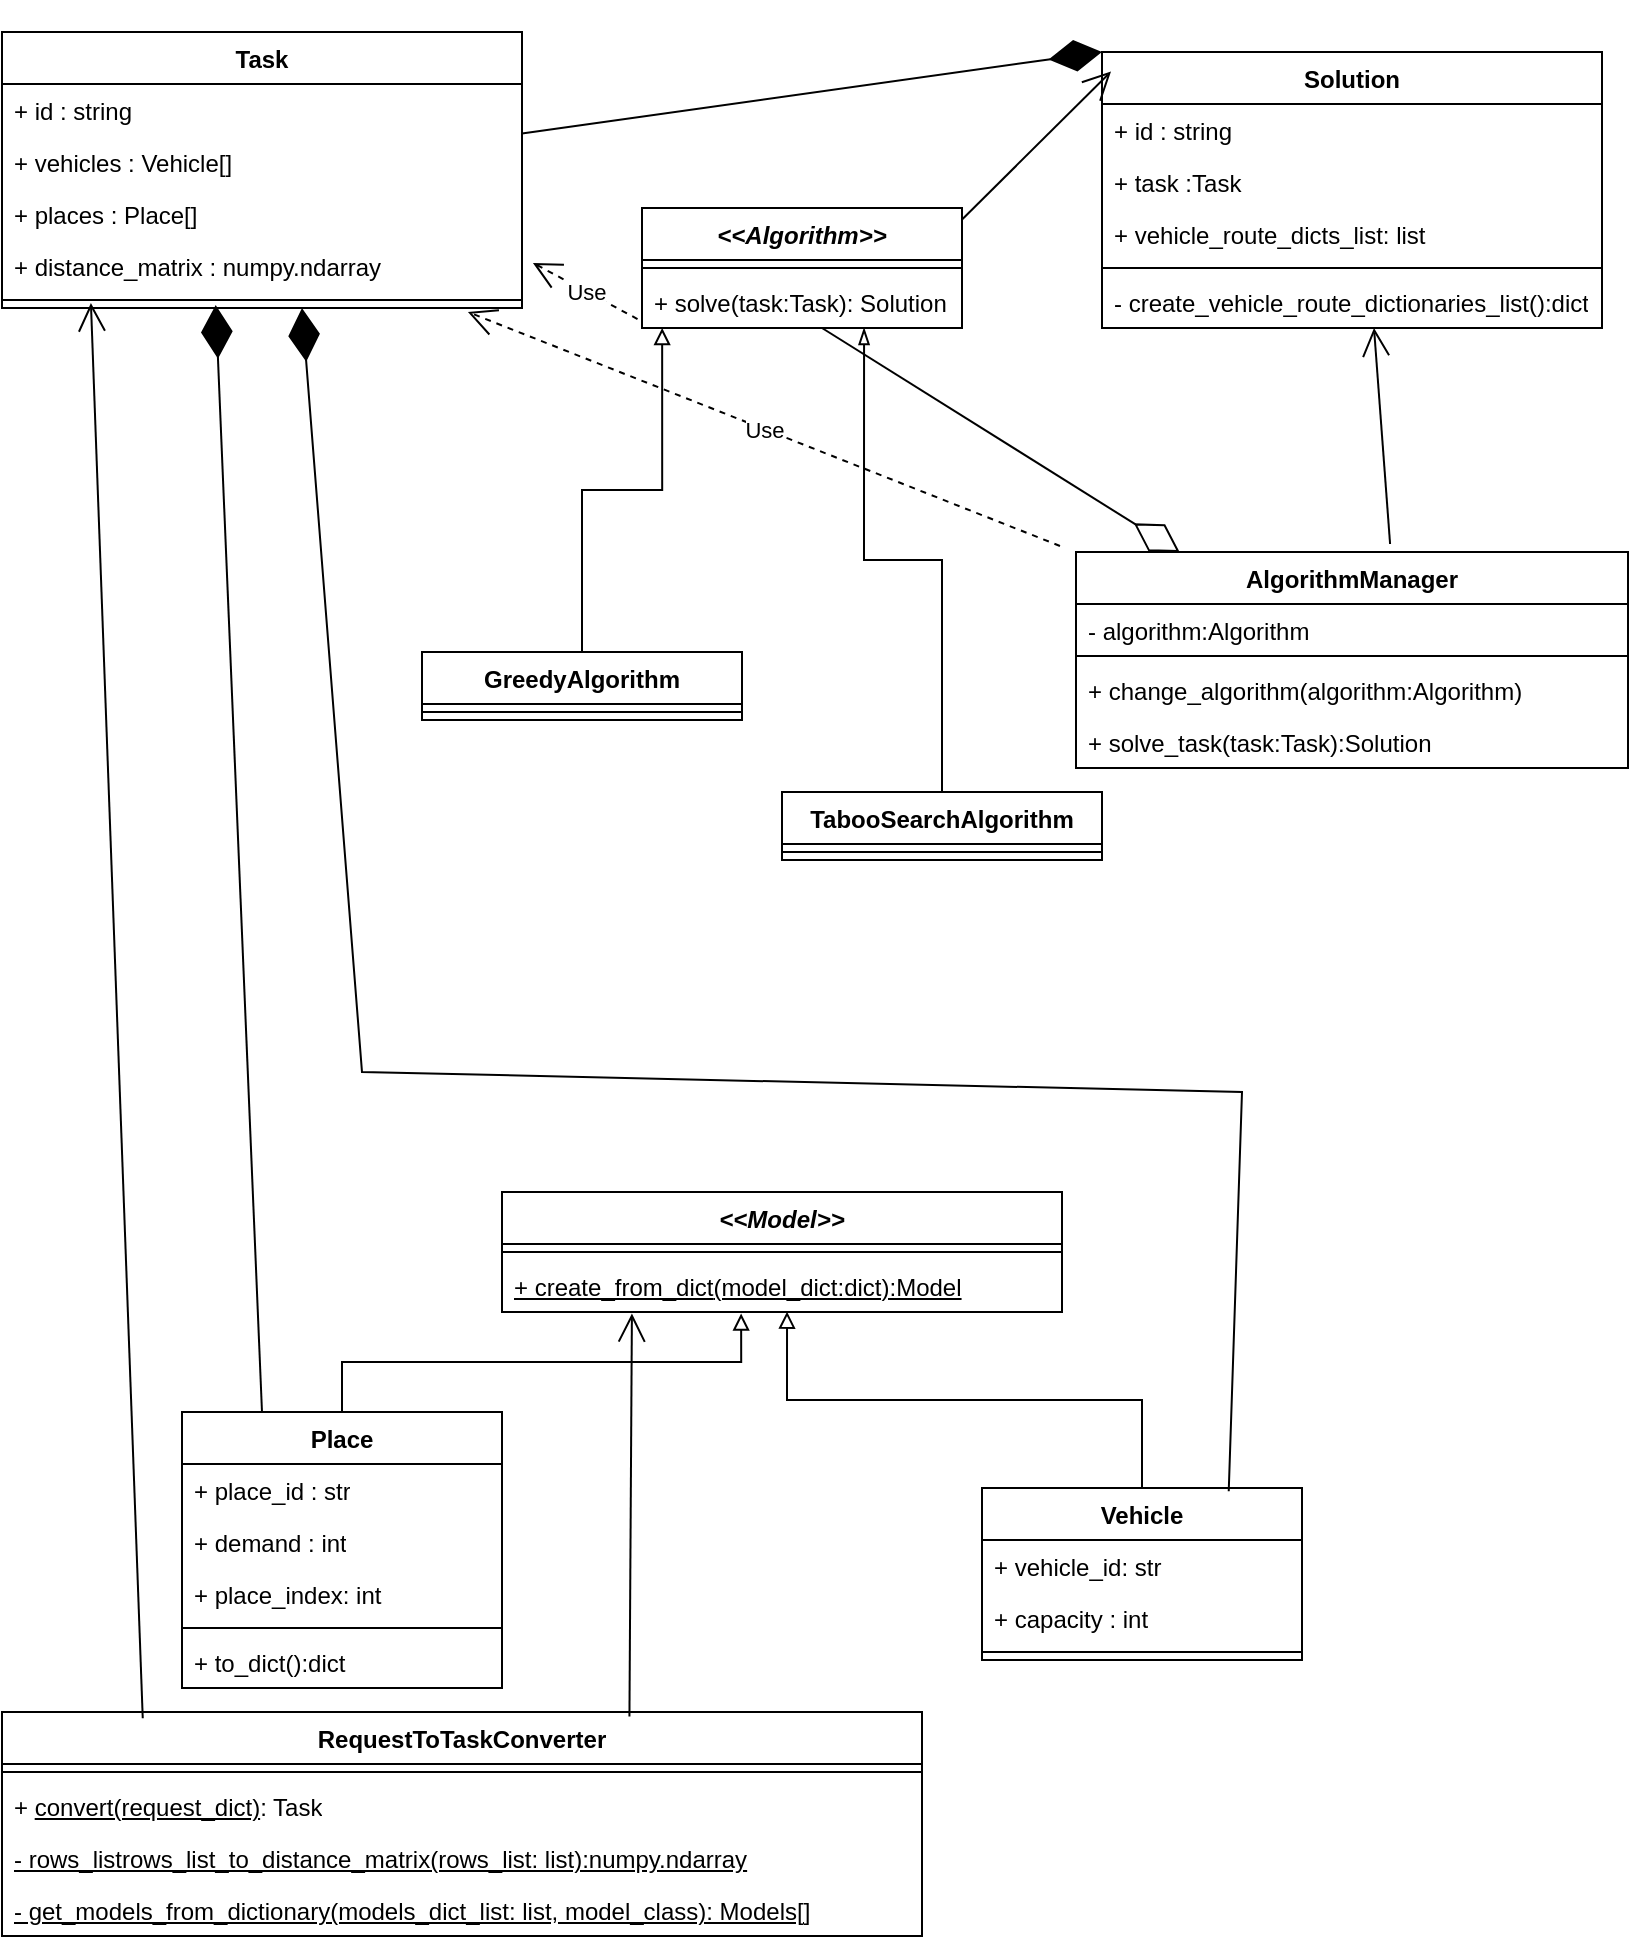 <mxfile version="22.1.0" type="device">
  <diagram id="C5RBs43oDa-KdzZeNtuy" name="Page-1">
    <mxGraphModel dx="1728" dy="952" grid="1" gridSize="10" guides="1" tooltips="1" connect="1" arrows="1" fold="1" page="1" pageScale="1" pageWidth="827" pageHeight="1169" math="0" shadow="0">
      <root>
        <mxCell id="WIyWlLk6GJQsqaUBKTNV-0" />
        <mxCell id="WIyWlLk6GJQsqaUBKTNV-1" parent="WIyWlLk6GJQsqaUBKTNV-0" />
        <mxCell id="ZNwtSntHQTM8tFekepwN-6" value="RequestToTaskConverter" style="swimlane;fontStyle=1;align=center;verticalAlign=top;childLayout=stackLayout;horizontal=1;startSize=26;horizontalStack=0;resizeParent=1;resizeParentMax=0;resizeLast=0;collapsible=1;marginBottom=0;whiteSpace=wrap;html=1;" parent="WIyWlLk6GJQsqaUBKTNV-1" vertex="1">
          <mxGeometry y="860" width="460" height="112" as="geometry" />
        </mxCell>
        <mxCell id="ZNwtSntHQTM8tFekepwN-8" value="" style="line;strokeWidth=1;fillColor=none;align=left;verticalAlign=middle;spacingTop=-1;spacingLeft=3;spacingRight=3;rotatable=0;labelPosition=right;points=[];portConstraint=eastwest;strokeColor=inherit;" parent="ZNwtSntHQTM8tFekepwN-6" vertex="1">
          <mxGeometry y="26" width="460" height="8" as="geometry" />
        </mxCell>
        <mxCell id="ZNwtSntHQTM8tFekepwN-9" value="+&amp;nbsp;&lt;u&gt;convert(request_dict)&lt;/u&gt;: Task" style="text;strokeColor=none;fillColor=none;align=left;verticalAlign=top;spacingLeft=4;spacingRight=4;overflow=hidden;rotatable=0;points=[[0,0.5],[1,0.5]];portConstraint=eastwest;whiteSpace=wrap;html=1;" parent="ZNwtSntHQTM8tFekepwN-6" vertex="1">
          <mxGeometry y="34" width="460" height="26" as="geometry" />
        </mxCell>
        <mxCell id="OwGE5uDpL6uRkiFubHoD-37" value="&lt;u&gt;-&amp;nbsp;rows_listrows_list_to_distance_matrix(rows_list: list):numpy.ndarray&lt;/u&gt;" style="text;strokeColor=none;fillColor=none;align=left;verticalAlign=top;spacingLeft=4;spacingRight=4;overflow=hidden;rotatable=0;points=[[0,0.5],[1,0.5]];portConstraint=eastwest;whiteSpace=wrap;html=1;" vertex="1" parent="ZNwtSntHQTM8tFekepwN-6">
          <mxGeometry y="60" width="460" height="26" as="geometry" />
        </mxCell>
        <mxCell id="OwGE5uDpL6uRkiFubHoD-36" value="&lt;u&gt;-&amp;nbsp;get_models_from_dictionary(models_dict_list: list, model_class): Models[]&lt;/u&gt;" style="text;strokeColor=none;fillColor=none;align=left;verticalAlign=top;spacingLeft=4;spacingRight=4;overflow=hidden;rotatable=0;points=[[0,0.5],[1,0.5]];portConstraint=eastwest;whiteSpace=wrap;html=1;" vertex="1" parent="ZNwtSntHQTM8tFekepwN-6">
          <mxGeometry y="86" width="460" height="26" as="geometry" />
        </mxCell>
        <mxCell id="ZNwtSntHQTM8tFekepwN-14" value="Task" style="swimlane;fontStyle=1;align=center;verticalAlign=top;childLayout=stackLayout;horizontal=1;startSize=26;horizontalStack=0;resizeParent=1;resizeParentMax=0;resizeLast=0;collapsible=1;marginBottom=0;whiteSpace=wrap;html=1;" parent="WIyWlLk6GJQsqaUBKTNV-1" vertex="1">
          <mxGeometry y="20" width="260" height="138" as="geometry" />
        </mxCell>
        <mxCell id="OwGE5uDpL6uRkiFubHoD-13" value="+ id : string" style="text;strokeColor=none;fillColor=none;align=left;verticalAlign=top;spacingLeft=4;spacingRight=4;overflow=hidden;rotatable=0;points=[[0,0.5],[1,0.5]];portConstraint=eastwest;whiteSpace=wrap;html=1;" vertex="1" parent="ZNwtSntHQTM8tFekepwN-14">
          <mxGeometry y="26" width="260" height="26" as="geometry" />
        </mxCell>
        <mxCell id="OwGE5uDpL6uRkiFubHoD-14" value="+ vehicles : Vehicle[]" style="text;strokeColor=none;fillColor=none;align=left;verticalAlign=top;spacingLeft=4;spacingRight=4;overflow=hidden;rotatable=0;points=[[0,0.5],[1,0.5]];portConstraint=eastwest;whiteSpace=wrap;html=1;" vertex="1" parent="ZNwtSntHQTM8tFekepwN-14">
          <mxGeometry y="52" width="260" height="26" as="geometry" />
        </mxCell>
        <mxCell id="OwGE5uDpL6uRkiFubHoD-12" value="+ places : Place[]" style="text;strokeColor=none;fillColor=none;align=left;verticalAlign=top;spacingLeft=4;spacingRight=4;overflow=hidden;rotatable=0;points=[[0,0.5],[1,0.5]];portConstraint=eastwest;whiteSpace=wrap;html=1;" vertex="1" parent="ZNwtSntHQTM8tFekepwN-14">
          <mxGeometry y="78" width="260" height="26" as="geometry" />
        </mxCell>
        <mxCell id="ZNwtSntHQTM8tFekepwN-15" value="+ distance_matrix :&amp;nbsp;numpy.ndarray" style="text;strokeColor=none;fillColor=none;align=left;verticalAlign=top;spacingLeft=4;spacingRight=4;overflow=hidden;rotatable=0;points=[[0,0.5],[1,0.5]];portConstraint=eastwest;whiteSpace=wrap;html=1;" parent="ZNwtSntHQTM8tFekepwN-14" vertex="1">
          <mxGeometry y="104" width="260" height="26" as="geometry" />
        </mxCell>
        <mxCell id="ZNwtSntHQTM8tFekepwN-16" value="" style="line;strokeWidth=1;fillColor=none;align=left;verticalAlign=middle;spacingTop=-1;spacingLeft=3;spacingRight=3;rotatable=0;labelPosition=right;points=[];portConstraint=eastwest;strokeColor=inherit;" parent="ZNwtSntHQTM8tFekepwN-14" vertex="1">
          <mxGeometry y="130" width="260" height="8" as="geometry" />
        </mxCell>
        <mxCell id="ZNwtSntHQTM8tFekepwN-18" value="&lt;i&gt;&amp;lt;&amp;lt;Algorithm&amp;gt;&amp;gt;&lt;/i&gt;" style="swimlane;fontStyle=1;align=center;verticalAlign=top;childLayout=stackLayout;horizontal=1;startSize=26;horizontalStack=0;resizeParent=1;resizeParentMax=0;resizeLast=0;collapsible=1;marginBottom=0;whiteSpace=wrap;html=1;" parent="WIyWlLk6GJQsqaUBKTNV-1" vertex="1">
          <mxGeometry x="320" y="108" width="160" height="60" as="geometry" />
        </mxCell>
        <mxCell id="ZNwtSntHQTM8tFekepwN-20" value="" style="line;strokeWidth=1;fillColor=none;align=left;verticalAlign=middle;spacingTop=-1;spacingLeft=3;spacingRight=3;rotatable=0;labelPosition=right;points=[];portConstraint=eastwest;strokeColor=inherit;" parent="ZNwtSntHQTM8tFekepwN-18" vertex="1">
          <mxGeometry y="26" width="160" height="8" as="geometry" />
        </mxCell>
        <mxCell id="ZNwtSntHQTM8tFekepwN-21" value="+ solve(task:Task): Solution" style="text;strokeColor=none;fillColor=none;align=left;verticalAlign=top;spacingLeft=4;spacingRight=4;overflow=hidden;rotatable=0;points=[[0,0.5],[1,0.5]];portConstraint=eastwest;whiteSpace=wrap;html=1;" parent="ZNwtSntHQTM8tFekepwN-18" vertex="1">
          <mxGeometry y="34" width="160" height="26" as="geometry" />
        </mxCell>
        <mxCell id="ZNwtSntHQTM8tFekepwN-22" value="Solution" style="swimlane;fontStyle=1;align=center;verticalAlign=top;childLayout=stackLayout;horizontal=1;startSize=26;horizontalStack=0;resizeParent=1;resizeParentMax=0;resizeLast=0;collapsible=1;marginBottom=0;whiteSpace=wrap;html=1;" parent="WIyWlLk6GJQsqaUBKTNV-1" vertex="1">
          <mxGeometry x="550" y="30" width="250" height="138" as="geometry" />
        </mxCell>
        <mxCell id="OwGE5uDpL6uRkiFubHoD-2" value="+ id : string" style="text;strokeColor=none;fillColor=none;align=left;verticalAlign=top;spacingLeft=4;spacingRight=4;overflow=hidden;rotatable=0;points=[[0,0.5],[1,0.5]];portConstraint=eastwest;whiteSpace=wrap;html=1;" vertex="1" parent="ZNwtSntHQTM8tFekepwN-22">
          <mxGeometry y="26" width="250" height="26" as="geometry" />
        </mxCell>
        <mxCell id="ZNwtSntHQTM8tFekepwN-23" value="+ task :Task" style="text;strokeColor=none;fillColor=none;align=left;verticalAlign=top;spacingLeft=4;spacingRight=4;overflow=hidden;rotatable=0;points=[[0,0.5],[1,0.5]];portConstraint=eastwest;whiteSpace=wrap;html=1;" parent="ZNwtSntHQTM8tFekepwN-22" vertex="1">
          <mxGeometry y="52" width="250" height="26" as="geometry" />
        </mxCell>
        <mxCell id="OwGE5uDpL6uRkiFubHoD-3" value="+ vehicle_route_dicts_list: list" style="text;strokeColor=none;fillColor=none;align=left;verticalAlign=top;spacingLeft=4;spacingRight=4;overflow=hidden;rotatable=0;points=[[0,0.5],[1,0.5]];portConstraint=eastwest;whiteSpace=wrap;html=1;" vertex="1" parent="ZNwtSntHQTM8tFekepwN-22">
          <mxGeometry y="78" width="250" height="26" as="geometry" />
        </mxCell>
        <mxCell id="ZNwtSntHQTM8tFekepwN-24" value="" style="line;strokeWidth=1;fillColor=none;align=left;verticalAlign=middle;spacingTop=-1;spacingLeft=3;spacingRight=3;rotatable=0;labelPosition=right;points=[];portConstraint=eastwest;strokeColor=inherit;" parent="ZNwtSntHQTM8tFekepwN-22" vertex="1">
          <mxGeometry y="104" width="250" height="8" as="geometry" />
        </mxCell>
        <mxCell id="OwGE5uDpL6uRkiFubHoD-6" value="- create_vehicle_route_dictionaries_list():dict" style="text;strokeColor=none;fillColor=none;align=left;verticalAlign=top;spacingLeft=4;spacingRight=4;overflow=hidden;rotatable=0;points=[[0,0.5],[1,0.5]];portConstraint=eastwest;whiteSpace=wrap;html=1;" vertex="1" parent="ZNwtSntHQTM8tFekepwN-22">
          <mxGeometry y="112" width="250" height="26" as="geometry" />
        </mxCell>
        <mxCell id="OwGE5uDpL6uRkiFubHoD-1" value="Use" style="endArrow=open;endSize=12;dashed=1;html=1;rounded=0;entryX=1.021;entryY=0.44;entryDx=0;entryDy=0;entryPerimeter=0;exitX=-0.014;exitY=0.828;exitDx=0;exitDy=0;exitPerimeter=0;" edge="1" parent="WIyWlLk6GJQsqaUBKTNV-1" source="ZNwtSntHQTM8tFekepwN-21" target="ZNwtSntHQTM8tFekepwN-15">
          <mxGeometry width="160" relative="1" as="geometry">
            <mxPoint x="490" y="112" as="sourcePoint" />
            <mxPoint x="666" y="85" as="targetPoint" />
          </mxGeometry>
        </mxCell>
        <mxCell id="OwGE5uDpL6uRkiFubHoD-8" value="" style="endArrow=diamondThin;endFill=1;endSize=24;html=1;rounded=0;entryX=0;entryY=0;entryDx=0;entryDy=0;" edge="1" parent="WIyWlLk6GJQsqaUBKTNV-1" source="ZNwtSntHQTM8tFekepwN-14" target="ZNwtSntHQTM8tFekepwN-22">
          <mxGeometry width="160" relative="1" as="geometry">
            <mxPoint x="380" y="40" as="sourcePoint" />
            <mxPoint x="540" y="40" as="targetPoint" />
          </mxGeometry>
        </mxCell>
        <mxCell id="OwGE5uDpL6uRkiFubHoD-15" value="&lt;i&gt;&amp;lt;&amp;lt;Model&amp;gt;&amp;gt;&lt;/i&gt;" style="swimlane;fontStyle=1;align=center;verticalAlign=top;childLayout=stackLayout;horizontal=1;startSize=26;horizontalStack=0;resizeParent=1;resizeParentMax=0;resizeLast=0;collapsible=1;marginBottom=0;whiteSpace=wrap;html=1;" vertex="1" parent="WIyWlLk6GJQsqaUBKTNV-1">
          <mxGeometry x="250" y="600" width="280" height="60" as="geometry" />
        </mxCell>
        <mxCell id="OwGE5uDpL6uRkiFubHoD-16" value="" style="line;strokeWidth=1;fillColor=none;align=left;verticalAlign=middle;spacingTop=-1;spacingLeft=3;spacingRight=3;rotatable=0;labelPosition=right;points=[];portConstraint=eastwest;strokeColor=inherit;" vertex="1" parent="OwGE5uDpL6uRkiFubHoD-15">
          <mxGeometry y="26" width="280" height="8" as="geometry" />
        </mxCell>
        <mxCell id="OwGE5uDpL6uRkiFubHoD-17" value="&lt;u&gt;+&amp;nbsp;create_from_dict&lt;span style=&quot;background-color: initial;&quot;&gt;(model_dict:dict):Model&lt;/span&gt;&lt;/u&gt;" style="text;strokeColor=none;fillColor=none;align=left;verticalAlign=top;spacingLeft=4;spacingRight=4;overflow=hidden;rotatable=0;points=[[0,0.5],[1,0.5]];portConstraint=eastwest;whiteSpace=wrap;html=1;" vertex="1" parent="OwGE5uDpL6uRkiFubHoD-15">
          <mxGeometry y="34" width="280" height="26" as="geometry" />
        </mxCell>
        <mxCell id="OwGE5uDpL6uRkiFubHoD-18" value="Place" style="swimlane;fontStyle=1;align=center;verticalAlign=top;childLayout=stackLayout;horizontal=1;startSize=26;horizontalStack=0;resizeParent=1;resizeParentMax=0;resizeLast=0;collapsible=1;marginBottom=0;whiteSpace=wrap;html=1;" vertex="1" parent="WIyWlLk6GJQsqaUBKTNV-1">
          <mxGeometry x="90" y="710" width="160" height="138" as="geometry" />
        </mxCell>
        <mxCell id="OwGE5uDpL6uRkiFubHoD-19" value="+ place_id : str" style="text;strokeColor=none;fillColor=none;align=left;verticalAlign=top;spacingLeft=4;spacingRight=4;overflow=hidden;rotatable=0;points=[[0,0.5],[1,0.5]];portConstraint=eastwest;whiteSpace=wrap;html=1;" vertex="1" parent="OwGE5uDpL6uRkiFubHoD-18">
          <mxGeometry y="26" width="160" height="26" as="geometry" />
        </mxCell>
        <mxCell id="OwGE5uDpL6uRkiFubHoD-23" value="+ demand : int" style="text;strokeColor=none;fillColor=none;align=left;verticalAlign=top;spacingLeft=4;spacingRight=4;overflow=hidden;rotatable=0;points=[[0,0.5],[1,0.5]];portConstraint=eastwest;whiteSpace=wrap;html=1;" vertex="1" parent="OwGE5uDpL6uRkiFubHoD-18">
          <mxGeometry y="52" width="160" height="26" as="geometry" />
        </mxCell>
        <mxCell id="OwGE5uDpL6uRkiFubHoD-22" value="+&amp;nbsp;place_index: int" style="text;strokeColor=none;fillColor=none;align=left;verticalAlign=top;spacingLeft=4;spacingRight=4;overflow=hidden;rotatable=0;points=[[0,0.5],[1,0.5]];portConstraint=eastwest;whiteSpace=wrap;html=1;" vertex="1" parent="OwGE5uDpL6uRkiFubHoD-18">
          <mxGeometry y="78" width="160" height="26" as="geometry" />
        </mxCell>
        <mxCell id="OwGE5uDpL6uRkiFubHoD-20" value="" style="line;strokeWidth=1;fillColor=none;align=left;verticalAlign=middle;spacingTop=-1;spacingLeft=3;spacingRight=3;rotatable=0;labelPosition=right;points=[];portConstraint=eastwest;strokeColor=inherit;" vertex="1" parent="OwGE5uDpL6uRkiFubHoD-18">
          <mxGeometry y="104" width="160" height="8" as="geometry" />
        </mxCell>
        <mxCell id="OwGE5uDpL6uRkiFubHoD-21" value="+ to_dict():dict" style="text;strokeColor=none;fillColor=none;align=left;verticalAlign=top;spacingLeft=4;spacingRight=4;overflow=hidden;rotatable=0;points=[[0,0.5],[1,0.5]];portConstraint=eastwest;whiteSpace=wrap;html=1;" vertex="1" parent="OwGE5uDpL6uRkiFubHoD-18">
          <mxGeometry y="112" width="160" height="26" as="geometry" />
        </mxCell>
        <mxCell id="OwGE5uDpL6uRkiFubHoD-26" value="Vehicle" style="swimlane;fontStyle=1;align=center;verticalAlign=top;childLayout=stackLayout;horizontal=1;startSize=26;horizontalStack=0;resizeParent=1;resizeParentMax=0;resizeLast=0;collapsible=1;marginBottom=0;whiteSpace=wrap;html=1;" vertex="1" parent="WIyWlLk6GJQsqaUBKTNV-1">
          <mxGeometry x="490" y="748" width="160" height="86" as="geometry" />
        </mxCell>
        <mxCell id="OwGE5uDpL6uRkiFubHoD-27" value="+&amp;nbsp;vehicle_id: str" style="text;strokeColor=none;fillColor=none;align=left;verticalAlign=top;spacingLeft=4;spacingRight=4;overflow=hidden;rotatable=0;points=[[0,0.5],[1,0.5]];portConstraint=eastwest;whiteSpace=wrap;html=1;" vertex="1" parent="OwGE5uDpL6uRkiFubHoD-26">
          <mxGeometry y="26" width="160" height="26" as="geometry" />
        </mxCell>
        <mxCell id="OwGE5uDpL6uRkiFubHoD-28" value="+ capacity : int" style="text;strokeColor=none;fillColor=none;align=left;verticalAlign=top;spacingLeft=4;spacingRight=4;overflow=hidden;rotatable=0;points=[[0,0.5],[1,0.5]];portConstraint=eastwest;whiteSpace=wrap;html=1;" vertex="1" parent="OwGE5uDpL6uRkiFubHoD-26">
          <mxGeometry y="52" width="160" height="26" as="geometry" />
        </mxCell>
        <mxCell id="OwGE5uDpL6uRkiFubHoD-30" value="" style="line;strokeWidth=1;fillColor=none;align=left;verticalAlign=middle;spacingTop=-1;spacingLeft=3;spacingRight=3;rotatable=0;labelPosition=right;points=[];portConstraint=eastwest;strokeColor=inherit;" vertex="1" parent="OwGE5uDpL6uRkiFubHoD-26">
          <mxGeometry y="78" width="160" height="8" as="geometry" />
        </mxCell>
        <mxCell id="OwGE5uDpL6uRkiFubHoD-32" style="edgeStyle=orthogonalEdgeStyle;rounded=0;orthogonalLoop=1;jettySize=auto;html=1;entryX=0.427;entryY=1.029;entryDx=0;entryDy=0;entryPerimeter=0;endArrow=block;endFill=0;" edge="1" parent="WIyWlLk6GJQsqaUBKTNV-1" source="OwGE5uDpL6uRkiFubHoD-18" target="OwGE5uDpL6uRkiFubHoD-17">
          <mxGeometry relative="1" as="geometry" />
        </mxCell>
        <mxCell id="OwGE5uDpL6uRkiFubHoD-33" style="edgeStyle=orthogonalEdgeStyle;rounded=0;orthogonalLoop=1;jettySize=auto;html=1;entryX=0.509;entryY=0.993;entryDx=0;entryDy=0;entryPerimeter=0;endArrow=block;endFill=0;" edge="1" parent="WIyWlLk6GJQsqaUBKTNV-1" source="OwGE5uDpL6uRkiFubHoD-26" target="OwGE5uDpL6uRkiFubHoD-17">
          <mxGeometry relative="1" as="geometry" />
        </mxCell>
        <mxCell id="OwGE5uDpL6uRkiFubHoD-34" value="" style="endArrow=diamondThin;endFill=1;endSize=24;html=1;rounded=0;entryX=0.411;entryY=0.81;entryDx=0;entryDy=0;entryPerimeter=0;exitX=0.25;exitY=0;exitDx=0;exitDy=0;" edge="1" parent="WIyWlLk6GJQsqaUBKTNV-1" source="OwGE5uDpL6uRkiFubHoD-18" target="ZNwtSntHQTM8tFekepwN-16">
          <mxGeometry width="160" relative="1" as="geometry">
            <mxPoint x="170" y="690" as="sourcePoint" />
            <mxPoint x="534.24" y="60" as="targetPoint" />
          </mxGeometry>
        </mxCell>
        <mxCell id="OwGE5uDpL6uRkiFubHoD-35" value="" style="endArrow=diamondThin;endFill=1;endSize=24;html=1;rounded=0;exitX=0.771;exitY=0.019;exitDx=0;exitDy=0;exitPerimeter=0;" edge="1" parent="WIyWlLk6GJQsqaUBKTNV-1" source="OwGE5uDpL6uRkiFubHoD-26">
          <mxGeometry width="160" relative="1" as="geometry">
            <mxPoint x="882.48" y="462.688" as="sourcePoint" />
            <mxPoint x="150" y="158" as="targetPoint" />
            <Array as="points">
              <mxPoint x="620" y="550" />
              <mxPoint x="180" y="540" />
            </Array>
          </mxGeometry>
        </mxCell>
        <mxCell id="OwGE5uDpL6uRkiFubHoD-38" value="" style="endArrow=open;endFill=1;endSize=12;html=1;rounded=0;entryX=0.018;entryY=0.071;entryDx=0;entryDy=0;entryPerimeter=0;exitX=1.001;exitY=0.094;exitDx=0;exitDy=0;exitPerimeter=0;" edge="1" parent="WIyWlLk6GJQsqaUBKTNV-1" source="ZNwtSntHQTM8tFekepwN-18" target="ZNwtSntHQTM8tFekepwN-22">
          <mxGeometry width="160" relative="1" as="geometry">
            <mxPoint x="360" y="180" as="sourcePoint" />
            <mxPoint x="520" y="180" as="targetPoint" />
          </mxGeometry>
        </mxCell>
        <mxCell id="OwGE5uDpL6uRkiFubHoD-39" value="" style="endArrow=open;endFill=1;endSize=12;html=1;rounded=0;entryX=0.171;entryY=0.69;entryDx=0;entryDy=0;entryPerimeter=0;exitX=0.153;exitY=0.028;exitDx=0;exitDy=0;exitPerimeter=0;" edge="1" parent="WIyWlLk6GJQsqaUBKTNV-1" source="ZNwtSntHQTM8tFekepwN-6" target="ZNwtSntHQTM8tFekepwN-16">
          <mxGeometry width="160" relative="1" as="geometry">
            <mxPoint x="70" y="620" as="sourcePoint" />
            <mxPoint x="115" y="200" as="targetPoint" />
          </mxGeometry>
        </mxCell>
        <mxCell id="OwGE5uDpL6uRkiFubHoD-40" value="" style="endArrow=open;endFill=1;endSize=12;html=1;rounded=0;entryX=0.232;entryY=1.029;entryDx=0;entryDy=0;entryPerimeter=0;exitX=0.682;exitY=0.02;exitDx=0;exitDy=0;exitPerimeter=0;" edge="1" parent="WIyWlLk6GJQsqaUBKTNV-1" source="ZNwtSntHQTM8tFekepwN-6" target="OwGE5uDpL6uRkiFubHoD-17">
          <mxGeometry width="160" relative="1" as="geometry">
            <mxPoint x="330" y="920" as="sourcePoint" />
            <mxPoint x="490" y="920" as="targetPoint" />
          </mxGeometry>
        </mxCell>
        <mxCell id="OwGE5uDpL6uRkiFubHoD-42" value="AlgorithmManager" style="swimlane;fontStyle=1;align=center;verticalAlign=top;childLayout=stackLayout;horizontal=1;startSize=26;horizontalStack=0;resizeParent=1;resizeParentMax=0;resizeLast=0;collapsible=1;marginBottom=0;whiteSpace=wrap;html=1;" vertex="1" parent="WIyWlLk6GJQsqaUBKTNV-1">
          <mxGeometry x="537" y="280" width="276" height="108" as="geometry" />
        </mxCell>
        <mxCell id="OwGE5uDpL6uRkiFubHoD-43" value="- algorithm:Algorithm" style="text;strokeColor=none;fillColor=none;align=left;verticalAlign=top;spacingLeft=4;spacingRight=4;overflow=hidden;rotatable=0;points=[[0,0.5],[1,0.5]];portConstraint=eastwest;whiteSpace=wrap;html=1;" vertex="1" parent="OwGE5uDpL6uRkiFubHoD-42">
          <mxGeometry y="26" width="276" height="22" as="geometry" />
        </mxCell>
        <mxCell id="OwGE5uDpL6uRkiFubHoD-44" value="" style="line;strokeWidth=1;fillColor=none;align=left;verticalAlign=middle;spacingTop=-1;spacingLeft=3;spacingRight=3;rotatable=0;labelPosition=right;points=[];portConstraint=eastwest;strokeColor=inherit;" vertex="1" parent="OwGE5uDpL6uRkiFubHoD-42">
          <mxGeometry y="48" width="276" height="8" as="geometry" />
        </mxCell>
        <mxCell id="OwGE5uDpL6uRkiFubHoD-45" value="+ change_algorithm(algorithm:Algorithm)" style="text;strokeColor=none;fillColor=none;align=left;verticalAlign=top;spacingLeft=4;spacingRight=4;overflow=hidden;rotatable=0;points=[[0,0.5],[1,0.5]];portConstraint=eastwest;whiteSpace=wrap;html=1;" vertex="1" parent="OwGE5uDpL6uRkiFubHoD-42">
          <mxGeometry y="56" width="276" height="26" as="geometry" />
        </mxCell>
        <mxCell id="OwGE5uDpL6uRkiFubHoD-46" value="+&amp;nbsp;solve_task(task:Task):Solution" style="text;strokeColor=none;fillColor=none;align=left;verticalAlign=top;spacingLeft=4;spacingRight=4;overflow=hidden;rotatable=0;points=[[0,0.5],[1,0.5]];portConstraint=eastwest;whiteSpace=wrap;html=1;" vertex="1" parent="OwGE5uDpL6uRkiFubHoD-42">
          <mxGeometry y="82" width="276" height="26" as="geometry" />
        </mxCell>
        <mxCell id="OwGE5uDpL6uRkiFubHoD-47" value="" style="endArrow=diamondThin;endFill=0;endSize=24;html=1;rounded=0;" edge="1" parent="WIyWlLk6GJQsqaUBKTNV-1" target="OwGE5uDpL6uRkiFubHoD-42">
          <mxGeometry width="160" relative="1" as="geometry">
            <mxPoint x="409.999" y="168" as="sourcePoint" />
            <mxPoint x="592.302" y="353.024" as="targetPoint" />
          </mxGeometry>
        </mxCell>
        <mxCell id="OwGE5uDpL6uRkiFubHoD-48" value="" style="endArrow=open;endFill=1;endSize=12;html=1;rounded=0;entryX=0.544;entryY=1;entryDx=0;entryDy=0;entryPerimeter=0;exitX=0.569;exitY=-0.037;exitDx=0;exitDy=0;exitPerimeter=0;" edge="1" parent="WIyWlLk6GJQsqaUBKTNV-1" source="OwGE5uDpL6uRkiFubHoD-42" target="OwGE5uDpL6uRkiFubHoD-6">
          <mxGeometry width="160" relative="1" as="geometry">
            <mxPoint x="610" y="300" as="sourcePoint" />
            <mxPoint x="770" y="300" as="targetPoint" />
          </mxGeometry>
        </mxCell>
        <mxCell id="OwGE5uDpL6uRkiFubHoD-49" value="Use" style="endArrow=open;endSize=12;dashed=1;html=1;rounded=0;entryX=0.896;entryY=1.25;entryDx=0;entryDy=0;entryPerimeter=0;exitX=-0.029;exitY=-0.028;exitDx=0;exitDy=0;exitPerimeter=0;" edge="1" parent="WIyWlLk6GJQsqaUBKTNV-1" source="OwGE5uDpL6uRkiFubHoD-42" target="ZNwtSntHQTM8tFekepwN-16">
          <mxGeometry width="160" relative="1" as="geometry">
            <mxPoint x="328" y="174" as="sourcePoint" />
            <mxPoint x="275" y="145" as="targetPoint" />
          </mxGeometry>
        </mxCell>
        <mxCell id="OwGE5uDpL6uRkiFubHoD-50" value="GreedyAlgorithm" style="swimlane;fontStyle=1;align=center;verticalAlign=top;childLayout=stackLayout;horizontal=1;startSize=26;horizontalStack=0;resizeParent=1;resizeParentMax=0;resizeLast=0;collapsible=1;marginBottom=0;whiteSpace=wrap;html=1;" vertex="1" parent="WIyWlLk6GJQsqaUBKTNV-1">
          <mxGeometry x="210" y="330" width="160" height="34" as="geometry" />
        </mxCell>
        <mxCell id="OwGE5uDpL6uRkiFubHoD-52" value="" style="line;strokeWidth=1;fillColor=none;align=left;verticalAlign=middle;spacingTop=-1;spacingLeft=3;spacingRight=3;rotatable=0;labelPosition=right;points=[];portConstraint=eastwest;strokeColor=inherit;" vertex="1" parent="OwGE5uDpL6uRkiFubHoD-50">
          <mxGeometry y="26" width="160" height="8" as="geometry" />
        </mxCell>
        <mxCell id="OwGE5uDpL6uRkiFubHoD-55" style="edgeStyle=orthogonalEdgeStyle;rounded=0;orthogonalLoop=1;jettySize=auto;html=1;entryX=0.063;entryY=1;entryDx=0;entryDy=0;entryPerimeter=0;endArrow=block;endFill=0;" edge="1" parent="WIyWlLk6GJQsqaUBKTNV-1" source="OwGE5uDpL6uRkiFubHoD-50" target="ZNwtSntHQTM8tFekepwN-21">
          <mxGeometry relative="1" as="geometry" />
        </mxCell>
        <mxCell id="OwGE5uDpL6uRkiFubHoD-56" value="TabooSearchAlgorithm" style="swimlane;fontStyle=1;align=center;verticalAlign=top;childLayout=stackLayout;horizontal=1;startSize=26;horizontalStack=0;resizeParent=1;resizeParentMax=0;resizeLast=0;collapsible=1;marginBottom=0;whiteSpace=wrap;html=1;" vertex="1" parent="WIyWlLk6GJQsqaUBKTNV-1">
          <mxGeometry x="390" y="400" width="160" height="34" as="geometry" />
        </mxCell>
        <mxCell id="OwGE5uDpL6uRkiFubHoD-57" value="" style="line;strokeWidth=1;fillColor=none;align=left;verticalAlign=middle;spacingTop=-1;spacingLeft=3;spacingRight=3;rotatable=0;labelPosition=right;points=[];portConstraint=eastwest;strokeColor=inherit;" vertex="1" parent="OwGE5uDpL6uRkiFubHoD-56">
          <mxGeometry y="26" width="160" height="8" as="geometry" />
        </mxCell>
        <mxCell id="OwGE5uDpL6uRkiFubHoD-58" style="edgeStyle=orthogonalEdgeStyle;rounded=0;orthogonalLoop=1;jettySize=auto;html=1;entryX=0.694;entryY=1;entryDx=0;entryDy=0;entryPerimeter=0;endArrow=blockThin;endFill=0;" edge="1" parent="WIyWlLk6GJQsqaUBKTNV-1" source="OwGE5uDpL6uRkiFubHoD-56" target="ZNwtSntHQTM8tFekepwN-21">
          <mxGeometry relative="1" as="geometry" />
        </mxCell>
      </root>
    </mxGraphModel>
  </diagram>
</mxfile>
